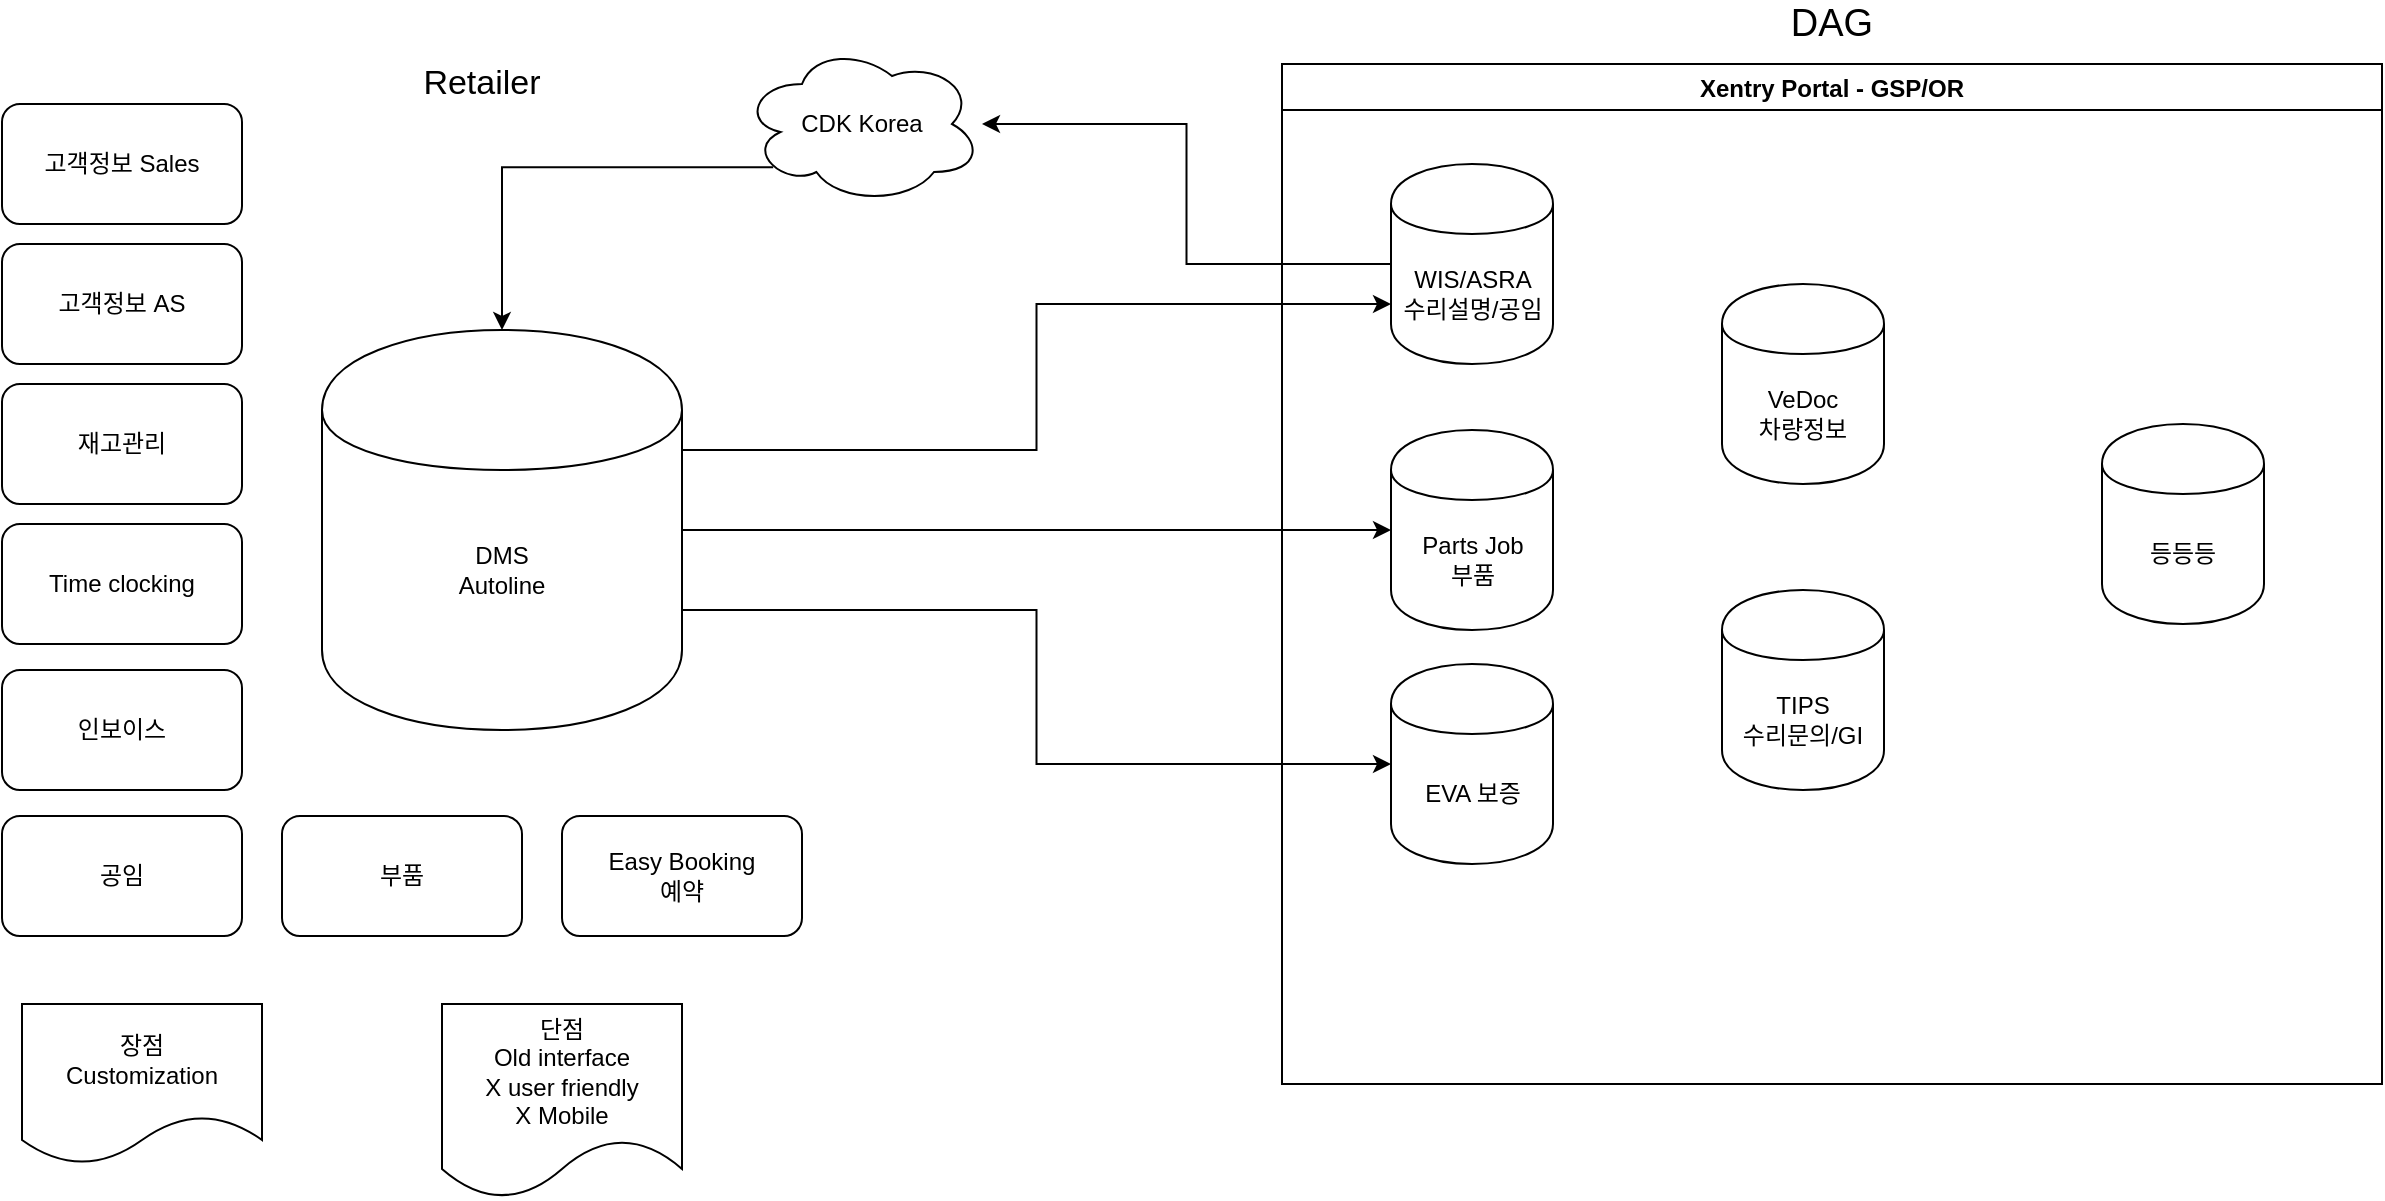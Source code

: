 <mxfile version="10.9.7" type="github"><diagram id="yMfXyEfBZHA6oC0HTQwH" name="Page-1"><mxGraphModel dx="2542" dy="616" grid="1" gridSize="10" guides="1" tooltips="1" connect="1" arrows="1" fold="1" page="1" pageScale="1" pageWidth="1169" pageHeight="827" math="0" shadow="0"><root><mxCell id="0"/><mxCell id="1" parent="0"/><mxCell id="GGiIt_VVK8zI6sScB-hA-26" style="edgeStyle=orthogonalEdgeStyle;rounded=0;orthogonalLoop=1;jettySize=auto;html=1;exitX=1;exitY=0.3;exitDx=0;exitDy=0;entryX=0;entryY=0.7;entryDx=0;entryDy=0;" edge="1" parent="1" source="GGiIt_VVK8zI6sScB-hA-1" target="GGiIt_VVK8zI6sScB-hA-3"><mxGeometry relative="1" as="geometry"/></mxCell><mxCell id="GGiIt_VVK8zI6sScB-hA-27" style="edgeStyle=orthogonalEdgeStyle;rounded=0;orthogonalLoop=1;jettySize=auto;html=1;exitX=1;exitY=0.5;exitDx=0;exitDy=0;" edge="1" parent="1" source="GGiIt_VVK8zI6sScB-hA-1" target="GGiIt_VVK8zI6sScB-hA-5"><mxGeometry relative="1" as="geometry"/></mxCell><mxCell id="GGiIt_VVK8zI6sScB-hA-28" style="edgeStyle=orthogonalEdgeStyle;rounded=0;orthogonalLoop=1;jettySize=auto;html=1;exitX=1;exitY=0.7;exitDx=0;exitDy=0;" edge="1" parent="1" source="GGiIt_VVK8zI6sScB-hA-1" target="GGiIt_VVK8zI6sScB-hA-15"><mxGeometry relative="1" as="geometry"/></mxCell><mxCell id="GGiIt_VVK8zI6sScB-hA-1" value="&lt;div&gt;DMS&lt;/div&gt;Autoline" style="shape=cylinder;whiteSpace=wrap;html=1;boundedLbl=1;backgroundOutline=1;" vertex="1" parent="1"><mxGeometry x="80" y="213" width="180" height="200" as="geometry"/></mxCell><mxCell id="GGiIt_VVK8zI6sScB-hA-2" value="&lt;font style=&quot;font-size: 17px&quot;&gt;Retailer&lt;/font&gt;" style="text;html=1;strokeColor=none;fillColor=none;align=center;verticalAlign=middle;whiteSpace=wrap;rounded=0;" vertex="1" parent="1"><mxGeometry x="140" y="80" width="40" height="20" as="geometry"/></mxCell><mxCell id="GGiIt_VVK8zI6sScB-hA-4" value="&lt;font style=&quot;font-size: 19px&quot;&gt;DAG&lt;/font&gt;" style="text;html=1;strokeColor=none;fillColor=none;align=center;verticalAlign=middle;whiteSpace=wrap;rounded=0;" vertex="1" parent="1"><mxGeometry x="815" y="50" width="40" height="20" as="geometry"/></mxCell><mxCell id="GGiIt_VVK8zI6sScB-hA-8" value="Xentry Portal - GSP/OR" style="swimlane;" vertex="1" parent="1"><mxGeometry x="560" y="80" width="550" height="510" as="geometry"/></mxCell><mxCell id="GGiIt_VVK8zI6sScB-hA-9" value="등등등" style="shape=cylinder;whiteSpace=wrap;html=1;boundedLbl=1;backgroundOutline=1;" vertex="1" parent="GGiIt_VVK8zI6sScB-hA-8"><mxGeometry x="410" y="180" width="81" height="100" as="geometry"/></mxCell><mxCell id="GGiIt_VVK8zI6sScB-hA-15" value="EVA 보증" style="shape=cylinder;whiteSpace=wrap;html=1;boundedLbl=1;backgroundOutline=1;" vertex="1" parent="GGiIt_VVK8zI6sScB-hA-8"><mxGeometry x="54.5" y="300" width="81" height="100" as="geometry"/></mxCell><mxCell id="GGiIt_VVK8zI6sScB-hA-3" value="&lt;div&gt;WIS/ASRA&lt;/div&gt;&lt;div&gt;수리설명/공임&lt;br&gt;&lt;/div&gt;" style="shape=cylinder;whiteSpace=wrap;html=1;boundedLbl=1;backgroundOutline=1;" vertex="1" parent="GGiIt_VVK8zI6sScB-hA-8"><mxGeometry x="54.5" y="50" width="81" height="100" as="geometry"/></mxCell><mxCell id="GGiIt_VVK8zI6sScB-hA-5" value="&lt;div&gt;Parts Job&lt;/div&gt;&lt;div&gt;부품&lt;br&gt;&lt;/div&gt;" style="shape=cylinder;whiteSpace=wrap;html=1;boundedLbl=1;backgroundOutline=1;" vertex="1" parent="GGiIt_VVK8zI6sScB-hA-8"><mxGeometry x="54.5" y="183" width="81" height="100" as="geometry"/></mxCell><mxCell id="GGiIt_VVK8zI6sScB-hA-6" value="&lt;div&gt;VeDoc&lt;br&gt;&lt;/div&gt;&lt;div&gt;차량정보&lt;br&gt;&lt;/div&gt;" style="shape=cylinder;whiteSpace=wrap;html=1;boundedLbl=1;backgroundOutline=1;" vertex="1" parent="GGiIt_VVK8zI6sScB-hA-8"><mxGeometry x="220" y="110" width="81" height="100" as="geometry"/></mxCell><mxCell id="GGiIt_VVK8zI6sScB-hA-29" value="&lt;div&gt;TIPS&lt;br&gt;&lt;/div&gt;&lt;div&gt;수리문의/GI&lt;br&gt;&lt;/div&gt;" style="shape=cylinder;whiteSpace=wrap;html=1;boundedLbl=1;backgroundOutline=1;" vertex="1" parent="GGiIt_VVK8zI6sScB-hA-8"><mxGeometry x="220" y="263" width="81" height="100" as="geometry"/></mxCell><mxCell id="GGiIt_VVK8zI6sScB-hA-10" value="고객정보 Sales" style="rounded=1;whiteSpace=wrap;html=1;" vertex="1" parent="1"><mxGeometry x="-80" y="100" width="120" height="60" as="geometry"/></mxCell><mxCell id="GGiIt_VVK8zI6sScB-hA-11" value="고객정보 AS" style="rounded=1;whiteSpace=wrap;html=1;" vertex="1" parent="1"><mxGeometry x="-80" y="170" width="120" height="60" as="geometry"/></mxCell><mxCell id="GGiIt_VVK8zI6sScB-hA-12" value="재고관리" style="rounded=1;whiteSpace=wrap;html=1;" vertex="1" parent="1"><mxGeometry x="-80" y="240" width="120" height="60" as="geometry"/></mxCell><mxCell id="GGiIt_VVK8zI6sScB-hA-13" value="Time clocking" style="rounded=1;whiteSpace=wrap;html=1;" vertex="1" parent="1"><mxGeometry x="-80" y="310" width="120" height="60" as="geometry"/></mxCell><mxCell id="GGiIt_VVK8zI6sScB-hA-14" value="인보이스" style="rounded=1;whiteSpace=wrap;html=1;" vertex="1" parent="1"><mxGeometry x="-80" y="383" width="120" height="60" as="geometry"/></mxCell><mxCell id="GGiIt_VVK8zI6sScB-hA-16" value="공임" style="rounded=1;whiteSpace=wrap;html=1;" vertex="1" parent="1"><mxGeometry x="-80" y="456" width="120" height="60" as="geometry"/></mxCell><mxCell id="GGiIt_VVK8zI6sScB-hA-17" value="부품" style="rounded=1;whiteSpace=wrap;html=1;" vertex="1" parent="1"><mxGeometry x="60" y="456" width="120" height="60" as="geometry"/></mxCell><mxCell id="GGiIt_VVK8zI6sScB-hA-18" value="&lt;div&gt;Easy Booking&lt;/div&gt;&lt;div&gt;예약&lt;br&gt;&lt;/div&gt;" style="rounded=1;whiteSpace=wrap;html=1;" vertex="1" parent="1"><mxGeometry x="200" y="456" width="120" height="60" as="geometry"/></mxCell><mxCell id="GGiIt_VVK8zI6sScB-hA-21" style="edgeStyle=orthogonalEdgeStyle;rounded=0;orthogonalLoop=1;jettySize=auto;html=1;exitX=0.13;exitY=0.77;exitDx=0;exitDy=0;exitPerimeter=0;" edge="1" parent="1" source="GGiIt_VVK8zI6sScB-hA-20" target="GGiIt_VVK8zI6sScB-hA-1"><mxGeometry relative="1" as="geometry"/></mxCell><mxCell id="GGiIt_VVK8zI6sScB-hA-20" value="CDK Korea" style="ellipse;shape=cloud;whiteSpace=wrap;html=1;" vertex="1" parent="1"><mxGeometry x="290" y="70" width="120" height="80" as="geometry"/></mxCell><mxCell id="GGiIt_VVK8zI6sScB-hA-23" value="&lt;div&gt;장점&lt;/div&gt;&lt;div&gt;Customization&lt;br&gt;&lt;/div&gt;" style="shape=document;whiteSpace=wrap;html=1;boundedLbl=1;" vertex="1" parent="1"><mxGeometry x="-70" y="550" width="120" height="80" as="geometry"/></mxCell><mxCell id="GGiIt_VVK8zI6sScB-hA-24" value="&lt;div&gt;단점&lt;br&gt;&lt;/div&gt;&lt;div&gt;Old interface&lt;/div&gt;&lt;div&gt;X user friendly&lt;br&gt;&lt;/div&gt;&lt;div&gt;X Mobile&lt;br&gt;&lt;/div&gt;" style="shape=document;whiteSpace=wrap;html=1;boundedLbl=1;" vertex="1" parent="1"><mxGeometry x="140" y="550" width="120" height="97" as="geometry"/></mxCell><mxCell id="GGiIt_VVK8zI6sScB-hA-25" style="edgeStyle=orthogonalEdgeStyle;rounded=0;orthogonalLoop=1;jettySize=auto;html=1;exitX=0;exitY=0.5;exitDx=0;exitDy=0;" edge="1" parent="1" source="GGiIt_VVK8zI6sScB-hA-3" target="GGiIt_VVK8zI6sScB-hA-20"><mxGeometry relative="1" as="geometry"/></mxCell></root></mxGraphModel></diagram><diagram id="DEhzmM7cyeM8QGVawCqh" name="Page-2"><mxGraphModel dx="2302" dy="616" grid="1" gridSize="10" guides="1" tooltips="1" connect="1" arrows="1" fold="1" page="1" pageScale="1" pageWidth="1169" pageHeight="827" math="0" shadow="0"><root><mxCell id="UGSdtlHTlh6eCewBFCeQ-0"/><mxCell id="UGSdtlHTlh6eCewBFCeQ-1" parent="UGSdtlHTlh6eCewBFCeQ-0"/><mxCell id="RTzYWciSSQwT7wZkORVN-44" style="edgeStyle=orthogonalEdgeStyle;rounded=0;orthogonalLoop=1;jettySize=auto;html=1;exitX=1;exitY=0.5;exitDx=0;exitDy=0;" edge="1" parent="UGSdtlHTlh6eCewBFCeQ-1" source="RTzYWciSSQwT7wZkORVN-3" target="RTzYWciSSQwT7wZkORVN-27"><mxGeometry relative="1" as="geometry"/></mxCell><mxCell id="RTzYWciSSQwT7wZkORVN-3" value="&lt;div&gt;DMS&lt;/div&gt;Autoline" style="shape=cylinder;whiteSpace=wrap;html=1;boundedLbl=1;backgroundOutline=1;" vertex="1" parent="UGSdtlHTlh6eCewBFCeQ-1"><mxGeometry x="80" y="213" width="180" height="200" as="geometry"/></mxCell><mxCell id="RTzYWciSSQwT7wZkORVN-4" value="&lt;font style=&quot;font-size: 17px&quot;&gt;Retailer&lt;/font&gt;" style="text;html=1;strokeColor=none;fillColor=none;align=center;verticalAlign=middle;whiteSpace=wrap;rounded=0;" vertex="1" parent="UGSdtlHTlh6eCewBFCeQ-1"><mxGeometry x="140" y="80" width="40" height="20" as="geometry"/></mxCell><mxCell id="RTzYWciSSQwT7wZkORVN-5" value="&lt;font style=&quot;font-size: 19px&quot;&gt;DAG&lt;/font&gt;" style="text;html=1;strokeColor=none;fillColor=none;align=center;verticalAlign=middle;whiteSpace=wrap;rounded=0;" vertex="1" parent="UGSdtlHTlh6eCewBFCeQ-1"><mxGeometry x="998" y="50" width="40" height="20" as="geometry"/></mxCell><mxCell id="RTzYWciSSQwT7wZkORVN-6" value="Xentry Portal - GSP/OR" style="swimlane;" vertex="1" parent="UGSdtlHTlh6eCewBFCeQ-1"><mxGeometry x="636" y="90" width="784" height="740" as="geometry"/></mxCell><mxCell id="RTzYWciSSQwT7wZkORVN-7" value="등등등" style="shape=cylinder;whiteSpace=wrap;html=1;boundedLbl=1;backgroundOutline=1;" vertex="1" parent="RTzYWciSSQwT7wZkORVN-6"><mxGeometry x="644" y="90" width="81" height="100" as="geometry"/></mxCell><mxCell id="RTzYWciSSQwT7wZkORVN-48" style="edgeStyle=orthogonalEdgeStyle;rounded=0;orthogonalLoop=1;jettySize=auto;html=1;exitX=0;exitY=0.5;exitDx=0;exitDy=0;" edge="1" parent="RTzYWciSSQwT7wZkORVN-6" source="RTzYWciSSQwT7wZkORVN-8" target="RTzYWciSSQwT7wZkORVN-27"><mxGeometry relative="1" as="geometry"/></mxCell><mxCell id="RTzYWciSSQwT7wZkORVN-8" value="EVA 보증" style="shape=cylinder;whiteSpace=wrap;html=1;boundedLbl=1;backgroundOutline=1;" vertex="1" parent="RTzYWciSSQwT7wZkORVN-6"><mxGeometry x="468.5" y="60" width="81" height="100" as="geometry"/></mxCell><mxCell id="RTzYWciSSQwT7wZkORVN-46" style="edgeStyle=orthogonalEdgeStyle;rounded=0;orthogonalLoop=1;jettySize=auto;html=1;exitX=0;exitY=0.5;exitDx=0;exitDy=0;" edge="1" parent="RTzYWciSSQwT7wZkORVN-6" source="RTzYWciSSQwT7wZkORVN-9" target="RTzYWciSSQwT7wZkORVN-27"><mxGeometry relative="1" as="geometry"/></mxCell><mxCell id="RTzYWciSSQwT7wZkORVN-9" value="&lt;div&gt;WIS/ASRA&lt;/div&gt;&lt;div&gt;수리설명/공임&lt;br&gt;&lt;/div&gt;" style="shape=cylinder;whiteSpace=wrap;html=1;boundedLbl=1;backgroundOutline=1;" vertex="1" parent="RTzYWciSSQwT7wZkORVN-6"><mxGeometry x="202.5" y="40" width="81" height="100" as="geometry"/></mxCell><mxCell id="RTzYWciSSQwT7wZkORVN-47" style="edgeStyle=orthogonalEdgeStyle;rounded=0;orthogonalLoop=1;jettySize=auto;html=1;exitX=0;exitY=0.5;exitDx=0;exitDy=0;" edge="1" parent="RTzYWciSSQwT7wZkORVN-6" source="RTzYWciSSQwT7wZkORVN-10" target="RTzYWciSSQwT7wZkORVN-27"><mxGeometry relative="1" as="geometry"/></mxCell><mxCell id="RTzYWciSSQwT7wZkORVN-10" value="&lt;div&gt;XPPI&lt;br&gt;&lt;/div&gt;&lt;div&gt;Parts Job&lt;/div&gt;&lt;div&gt;부품&lt;br&gt;&lt;/div&gt;" style="shape=cylinder;whiteSpace=wrap;html=1;boundedLbl=1;backgroundOutline=1;" vertex="1" parent="RTzYWciSSQwT7wZkORVN-6"><mxGeometry x="283.5" y="150" width="81" height="100" as="geometry"/></mxCell><mxCell id="RTzYWciSSQwT7wZkORVN-49" style="edgeStyle=orthogonalEdgeStyle;rounded=0;orthogonalLoop=1;jettySize=auto;html=1;exitX=0;exitY=0.5;exitDx=0;exitDy=0;entryX=0.85;entryY=0.05;entryDx=0;entryDy=0;entryPerimeter=0;" edge="1" parent="RTzYWciSSQwT7wZkORVN-6" source="RTzYWciSSQwT7wZkORVN-11" target="RTzYWciSSQwT7wZkORVN-27"><mxGeometry relative="1" as="geometry"/></mxCell><mxCell id="RTzYWciSSQwT7wZkORVN-11" value="&lt;div&gt;VeDoc&lt;br&gt;&lt;/div&gt;&lt;div&gt;차량정보&lt;br&gt;&lt;/div&gt;" style="shape=cylinder;whiteSpace=wrap;html=1;boundedLbl=1;backgroundOutline=1;" vertex="1" parent="RTzYWciSSQwT7wZkORVN-6"><mxGeometry x="382" y="113" width="81" height="100" as="geometry"/></mxCell><mxCell id="RTzYWciSSQwT7wZkORVN-50" style="edgeStyle=orthogonalEdgeStyle;rounded=0;orthogonalLoop=1;jettySize=auto;html=1;exitX=0;exitY=0.5;exitDx=0;exitDy=0;entryX=1;entryY=0.7;entryDx=0;entryDy=0;" edge="1" parent="RTzYWciSSQwT7wZkORVN-6" source="RTzYWciSSQwT7wZkORVN-12" target="RTzYWciSSQwT7wZkORVN-27"><mxGeometry relative="1" as="geometry"><Array as="points"><mxPoint x="422" y="245"/><mxPoint x="422" y="289"/></Array></mxGeometry></mxCell><mxCell id="RTzYWciSSQwT7wZkORVN-12" value="&lt;div&gt;TIPS&lt;br&gt;&lt;/div&gt;&lt;div&gt;수리문의/GI&lt;br&gt;&lt;/div&gt;" style="shape=cylinder;whiteSpace=wrap;html=1;boundedLbl=1;backgroundOutline=1;" vertex="1" parent="RTzYWciSSQwT7wZkORVN-6"><mxGeometry x="530" y="195" width="81" height="100" as="geometry"/></mxCell><mxCell id="RTzYWciSSQwT7wZkORVN-52" style="edgeStyle=orthogonalEdgeStyle;rounded=0;orthogonalLoop=1;jettySize=auto;html=1;exitX=0.15;exitY=0.05;exitDx=0;exitDy=0;exitPerimeter=0;entryX=0.85;entryY=0.95;entryDx=0;entryDy=0;entryPerimeter=0;" edge="1" parent="RTzYWciSSQwT7wZkORVN-6" source="RTzYWciSSQwT7wZkORVN-28" target="RTzYWciSSQwT7wZkORVN-27"><mxGeometry relative="1" as="geometry"/></mxCell><mxCell id="RTzYWciSSQwT7wZkORVN-28" value="&lt;div&gt;DSD Book&lt;/div&gt;OAB" style="shape=cylinder;whiteSpace=wrap;html=1;boundedLbl=1;backgroundOutline=1;fillColor=#fff2cc;strokeColor=#d6b656;" vertex="1" parent="RTzYWciSSQwT7wZkORVN-6"><mxGeometry x="283.5" y="393" width="81" height="100" as="geometry"/></mxCell><mxCell id="RTzYWciSSQwT7wZkORVN-53" style="edgeStyle=orthogonalEdgeStyle;rounded=0;orthogonalLoop=1;jettySize=auto;html=1;exitX=0.15;exitY=0.05;exitDx=0;exitDy=0;exitPerimeter=0;entryX=0.15;entryY=0.95;entryDx=0;entryDy=0;entryPerimeter=0;" edge="1" parent="RTzYWciSSQwT7wZkORVN-6" source="RTzYWciSSQwT7wZkORVN-37" target="RTzYWciSSQwT7wZkORVN-27"><mxGeometry relative="1" as="geometry"/></mxCell><mxCell id="RTzYWciSSQwT7wZkORVN-37" value="&lt;div&gt;DSD Pay&lt;/div&gt;" style="shape=cylinder;whiteSpace=wrap;html=1;boundedLbl=1;backgroundOutline=1;fillColor=#fff2cc;strokeColor=#d6b656;" vertex="1" parent="RTzYWciSSQwT7wZkORVN-6"><mxGeometry x="509" y="380" width="81" height="100" as="geometry"/></mxCell><mxCell id="RTzYWciSSQwT7wZkORVN-51" style="edgeStyle=orthogonalEdgeStyle;rounded=0;orthogonalLoop=1;jettySize=auto;html=1;exitX=0.5;exitY=0;exitDx=0;exitDy=0;entryX=0.5;entryY=1;entryDx=0;entryDy=0;" edge="1" parent="RTzYWciSSQwT7wZkORVN-6" source="RTzYWciSSQwT7wZkORVN-38" target="RTzYWciSSQwT7wZkORVN-27"><mxGeometry relative="1" as="geometry"/></mxCell><mxCell id="RTzYWciSSQwT7wZkORVN-38" value="DSD Tab" style="shape=cylinder;whiteSpace=wrap;html=1;boundedLbl=1;backgroundOutline=1;fillColor=#fff2cc;strokeColor=#d6b656;" vertex="1" parent="RTzYWciSSQwT7wZkORVN-6"><mxGeometry x="403.5" y="393" width="81" height="100" as="geometry"/></mxCell><mxCell id="RTzYWciSSQwT7wZkORVN-54" style="edgeStyle=orthogonalEdgeStyle;rounded=0;orthogonalLoop=1;jettySize=auto;html=1;exitX=0.5;exitY=0;exitDx=0;exitDy=0;entryX=0.5;entryY=1;entryDx=0;entryDy=0;" edge="1" parent="RTzYWciSSQwT7wZkORVN-6" source="RTzYWciSSQwT7wZkORVN-39" target="RTzYWciSSQwT7wZkORVN-27"><mxGeometry relative="1" as="geometry"/></mxCell><mxCell id="RTzYWciSSQwT7wZkORVN-39" value="&lt;div&gt;DSD Com&lt;/div&gt;&lt;div&gt;MKK&lt;br&gt;&lt;/div&gt;" style="shape=cylinder;whiteSpace=wrap;html=1;boundedLbl=1;backgroundOutline=1;fillColor=#fff2cc;strokeColor=#d6b656;" vertex="1" parent="RTzYWciSSQwT7wZkORVN-6"><mxGeometry x="614.5" y="380" width="81" height="100" as="geometry"/></mxCell><mxCell id="RTzYWciSSQwT7wZkORVN-55" style="edgeStyle=orthogonalEdgeStyle;rounded=0;orthogonalLoop=1;jettySize=auto;html=1;exitX=0;exitY=0.5;exitDx=0;exitDy=0;entryX=0.5;entryY=1;entryDx=0;entryDy=0;" edge="1" parent="RTzYWciSSQwT7wZkORVN-6" source="RTzYWciSSQwT7wZkORVN-40" target="RTzYWciSSQwT7wZkORVN-27"><mxGeometry relative="1" as="geometry"/></mxCell><mxCell id="RTzYWciSSQwT7wZkORVN-40" value="XPSM" style="shape=cylinder;whiteSpace=wrap;html=1;boundedLbl=1;backgroundOutline=1;fillColor=#f5f5f5;strokeColor=#666666;fontColor=#333333;" vertex="1" parent="RTzYWciSSQwT7wZkORVN-6"><mxGeometry x="107.5" y="630" width="81" height="100" as="geometry"/></mxCell><mxCell id="RTzYWciSSQwT7wZkORVN-43" style="edgeStyle=orthogonalEdgeStyle;rounded=0;orthogonalLoop=1;jettySize=auto;html=1;exitX=0;exitY=0.5;exitDx=0;exitDy=0;" edge="1" parent="RTzYWciSSQwT7wZkORVN-6" source="RTzYWciSSQwT7wZkORVN-41" target="RTzYWciSSQwT7wZkORVN-40"><mxGeometry relative="1" as="geometry"/></mxCell><mxCell id="RTzYWciSSQwT7wZkORVN-58" style="edgeStyle=orthogonalEdgeStyle;rounded=0;orthogonalLoop=1;jettySize=auto;html=1;exitX=0.15;exitY=0.05;exitDx=0;exitDy=0;exitPerimeter=0;" edge="1" parent="RTzYWciSSQwT7wZkORVN-6" source="RTzYWciSSQwT7wZkORVN-41" target="RTzYWciSSQwT7wZkORVN-27"><mxGeometry relative="1" as="geometry"><Array as="points"><mxPoint x="552" y="600"/><mxPoint x="124" y="600"/></Array></mxGeometry></mxCell><mxCell id="RTzYWciSSQwT7wZkORVN-41" value="SPPS" style="shape=cylinder;whiteSpace=wrap;html=1;boundedLbl=1;backgroundOutline=1;fillColor=#f5f5f5;strokeColor=#666666;fontColor=#333333;" vertex="1" parent="RTzYWciSSQwT7wZkORVN-6"><mxGeometry x="540" y="630" width="81" height="100" as="geometry"/></mxCell><mxCell id="RTzYWciSSQwT7wZkORVN-59" style="edgeStyle=orthogonalEdgeStyle;rounded=0;orthogonalLoop=1;jettySize=auto;html=1;exitX=0;exitY=0.5;exitDx=0;exitDy=0;entryX=0.5;entryY=1;entryDx=0;entryDy=0;" edge="1" parent="RTzYWciSSQwT7wZkORVN-6" source="RTzYWciSSQwT7wZkORVN-42" target="RTzYWciSSQwT7wZkORVN-27"><mxGeometry relative="1" as="geometry"><Array as="points"><mxPoint x="154" y="560"/><mxPoint x="154" y="332"/></Array></mxGeometry></mxCell><mxCell id="RTzYWciSSQwT7wZkORVN-42" value="Repair Package" style="shape=cylinder;whiteSpace=wrap;html=1;boundedLbl=1;backgroundOutline=1;fillColor=#f5f5f5;strokeColor=#666666;fontColor=#333333;" vertex="1" parent="RTzYWciSSQwT7wZkORVN-6"><mxGeometry x="655" y="570" width="81" height="100" as="geometry"/></mxCell><mxCell id="RTzYWciSSQwT7wZkORVN-27" value="&lt;div&gt;XPP&lt;/div&gt;Technical Job" style="shape=cylinder;whiteSpace=wrap;html=1;boundedLbl=1;backgroundOutline=1;fillColor=#f5f5f5;strokeColor=#666666;fontColor=#333333;" vertex="1" parent="RTzYWciSSQwT7wZkORVN-6"><mxGeometry x="-55" y="195" width="110" height="144" as="geometry"/></mxCell><mxCell id="RTzYWciSSQwT7wZkORVN-13" value="고객정보 Sales" style="rounded=1;whiteSpace=wrap;html=1;" vertex="1" parent="UGSdtlHTlh6eCewBFCeQ-1"><mxGeometry x="-80" y="100" width="120" height="60" as="geometry"/></mxCell><mxCell id="RTzYWciSSQwT7wZkORVN-14" value="고객정보 AS" style="rounded=1;whiteSpace=wrap;html=1;" vertex="1" parent="UGSdtlHTlh6eCewBFCeQ-1"><mxGeometry x="-80" y="170" width="120" height="60" as="geometry"/></mxCell><mxCell id="RTzYWciSSQwT7wZkORVN-15" value="재고관리" style="rounded=1;whiteSpace=wrap;html=1;" vertex="1" parent="UGSdtlHTlh6eCewBFCeQ-1"><mxGeometry x="-80" y="240" width="120" height="60" as="geometry"/></mxCell><mxCell id="RTzYWciSSQwT7wZkORVN-16" value="Time clocking" style="rounded=1;whiteSpace=wrap;html=1;" vertex="1" parent="UGSdtlHTlh6eCewBFCeQ-1"><mxGeometry x="-80" y="310" width="120" height="60" as="geometry"/></mxCell><mxCell id="RTzYWciSSQwT7wZkORVN-17" value="인보이스" style="rounded=1;whiteSpace=wrap;html=1;" vertex="1" parent="UGSdtlHTlh6eCewBFCeQ-1"><mxGeometry x="-80" y="383" width="120" height="60" as="geometry"/></mxCell><mxCell id="RTzYWciSSQwT7wZkORVN-18" value="공임" style="rounded=1;whiteSpace=wrap;html=1;" vertex="1" parent="UGSdtlHTlh6eCewBFCeQ-1"><mxGeometry x="-80" y="456" width="120" height="60" as="geometry"/></mxCell><mxCell id="RTzYWciSSQwT7wZkORVN-19" value="부품" style="rounded=1;whiteSpace=wrap;html=1;" vertex="1" parent="UGSdtlHTlh6eCewBFCeQ-1"><mxGeometry x="60" y="456" width="120" height="60" as="geometry"/></mxCell><mxCell id="RTzYWciSSQwT7wZkORVN-20" value="&lt;div&gt;Easy Booking&lt;/div&gt;&lt;div&gt;예약&lt;br&gt;&lt;/div&gt;" style="rounded=1;whiteSpace=wrap;html=1;" vertex="1" parent="UGSdtlHTlh6eCewBFCeQ-1"><mxGeometry x="250" y="456" width="120" height="60" as="geometry"/></mxCell><mxCell id="RTzYWciSSQwT7wZkORVN-21" style="edgeStyle=orthogonalEdgeStyle;rounded=0;orthogonalLoop=1;jettySize=auto;html=1;exitX=0.13;exitY=0.77;exitDx=0;exitDy=0;exitPerimeter=0;" edge="1" parent="UGSdtlHTlh6eCewBFCeQ-1" source="RTzYWciSSQwT7wZkORVN-22" target="RTzYWciSSQwT7wZkORVN-3"><mxGeometry relative="1" as="geometry"/></mxCell><mxCell id="RTzYWciSSQwT7wZkORVN-22" value="CDK Korea" style="ellipse;shape=cloud;whiteSpace=wrap;html=1;" vertex="1" parent="UGSdtlHTlh6eCewBFCeQ-1"><mxGeometry x="290" y="70" width="120" height="80" as="geometry"/></mxCell><mxCell id="RTzYWciSSQwT7wZkORVN-23" value="&lt;div&gt;장점&lt;/div&gt;&lt;div&gt;Customization&lt;br&gt;&lt;/div&gt;" style="shape=document;whiteSpace=wrap;html=1;boundedLbl=1;" vertex="1" parent="UGSdtlHTlh6eCewBFCeQ-1"><mxGeometry x="-70" y="550" width="120" height="80" as="geometry"/></mxCell><mxCell id="RTzYWciSSQwT7wZkORVN-24" value="&lt;div&gt;단점&lt;br&gt;&lt;/div&gt;&lt;div&gt;Old interface&lt;/div&gt;&lt;div&gt;X user friendly&lt;br&gt;&lt;/div&gt;&lt;div&gt;X Mobile&lt;br&gt;&lt;/div&gt;" style="shape=document;whiteSpace=wrap;html=1;boundedLbl=1;" vertex="1" parent="UGSdtlHTlh6eCewBFCeQ-1"><mxGeometry x="140" y="550" width="120" height="97" as="geometry"/></mxCell><mxCell id="RTzYWciSSQwT7wZkORVN-45" style="edgeStyle=orthogonalEdgeStyle;rounded=0;orthogonalLoop=1;jettySize=auto;html=1;exitX=0;exitY=0.7;exitDx=0;exitDy=0;entryX=1;entryY=0.7;entryDx=0;entryDy=0;" edge="1" parent="UGSdtlHTlh6eCewBFCeQ-1" source="RTzYWciSSQwT7wZkORVN-27" target="RTzYWciSSQwT7wZkORVN-3"><mxGeometry relative="1" as="geometry"/></mxCell><mxCell id="RTzYWciSSQwT7wZkORVN-56" style="edgeStyle=orthogonalEdgeStyle;rounded=0;orthogonalLoop=1;jettySize=auto;html=1;exitX=0;exitY=0.7;exitDx=0;exitDy=0;entryX=0.5;entryY=1;entryDx=0;entryDy=0;" edge="1" parent="UGSdtlHTlh6eCewBFCeQ-1" source="RTzYWciSSQwT7wZkORVN-28" target="RTzYWciSSQwT7wZkORVN-20"><mxGeometry relative="1" as="geometry"><Array as="points"><mxPoint x="310" y="617"/></Array></mxGeometry></mxCell><mxCell id="GvR_MFu76eaOkmPdHmG3-0" value="STAR Connect" style="ellipse;shape=cloud;whiteSpace=wrap;html=1;" vertex="1" parent="UGSdtlHTlh6eCewBFCeQ-1"><mxGeometry x="350" y="290.5" width="170" height="133" as="geometry"/></mxCell></root></mxGraphModel></diagram></mxfile>